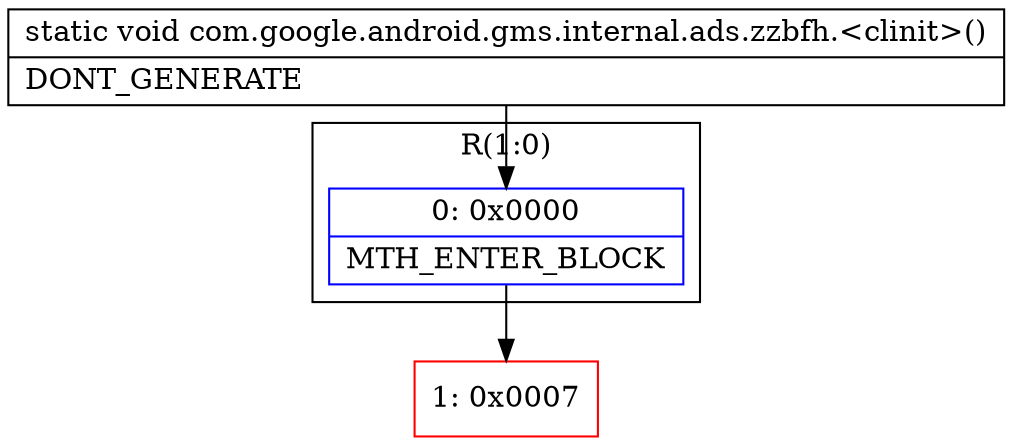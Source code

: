 digraph "CFG forcom.google.android.gms.internal.ads.zzbfh.\<clinit\>()V" {
subgraph cluster_Region_560923573 {
label = "R(1:0)";
node [shape=record,color=blue];
Node_0 [shape=record,label="{0\:\ 0x0000|MTH_ENTER_BLOCK\l}"];
}
Node_1 [shape=record,color=red,label="{1\:\ 0x0007}"];
MethodNode[shape=record,label="{static void com.google.android.gms.internal.ads.zzbfh.\<clinit\>()  | DONT_GENERATE\l}"];
MethodNode -> Node_0;
Node_0 -> Node_1;
}

